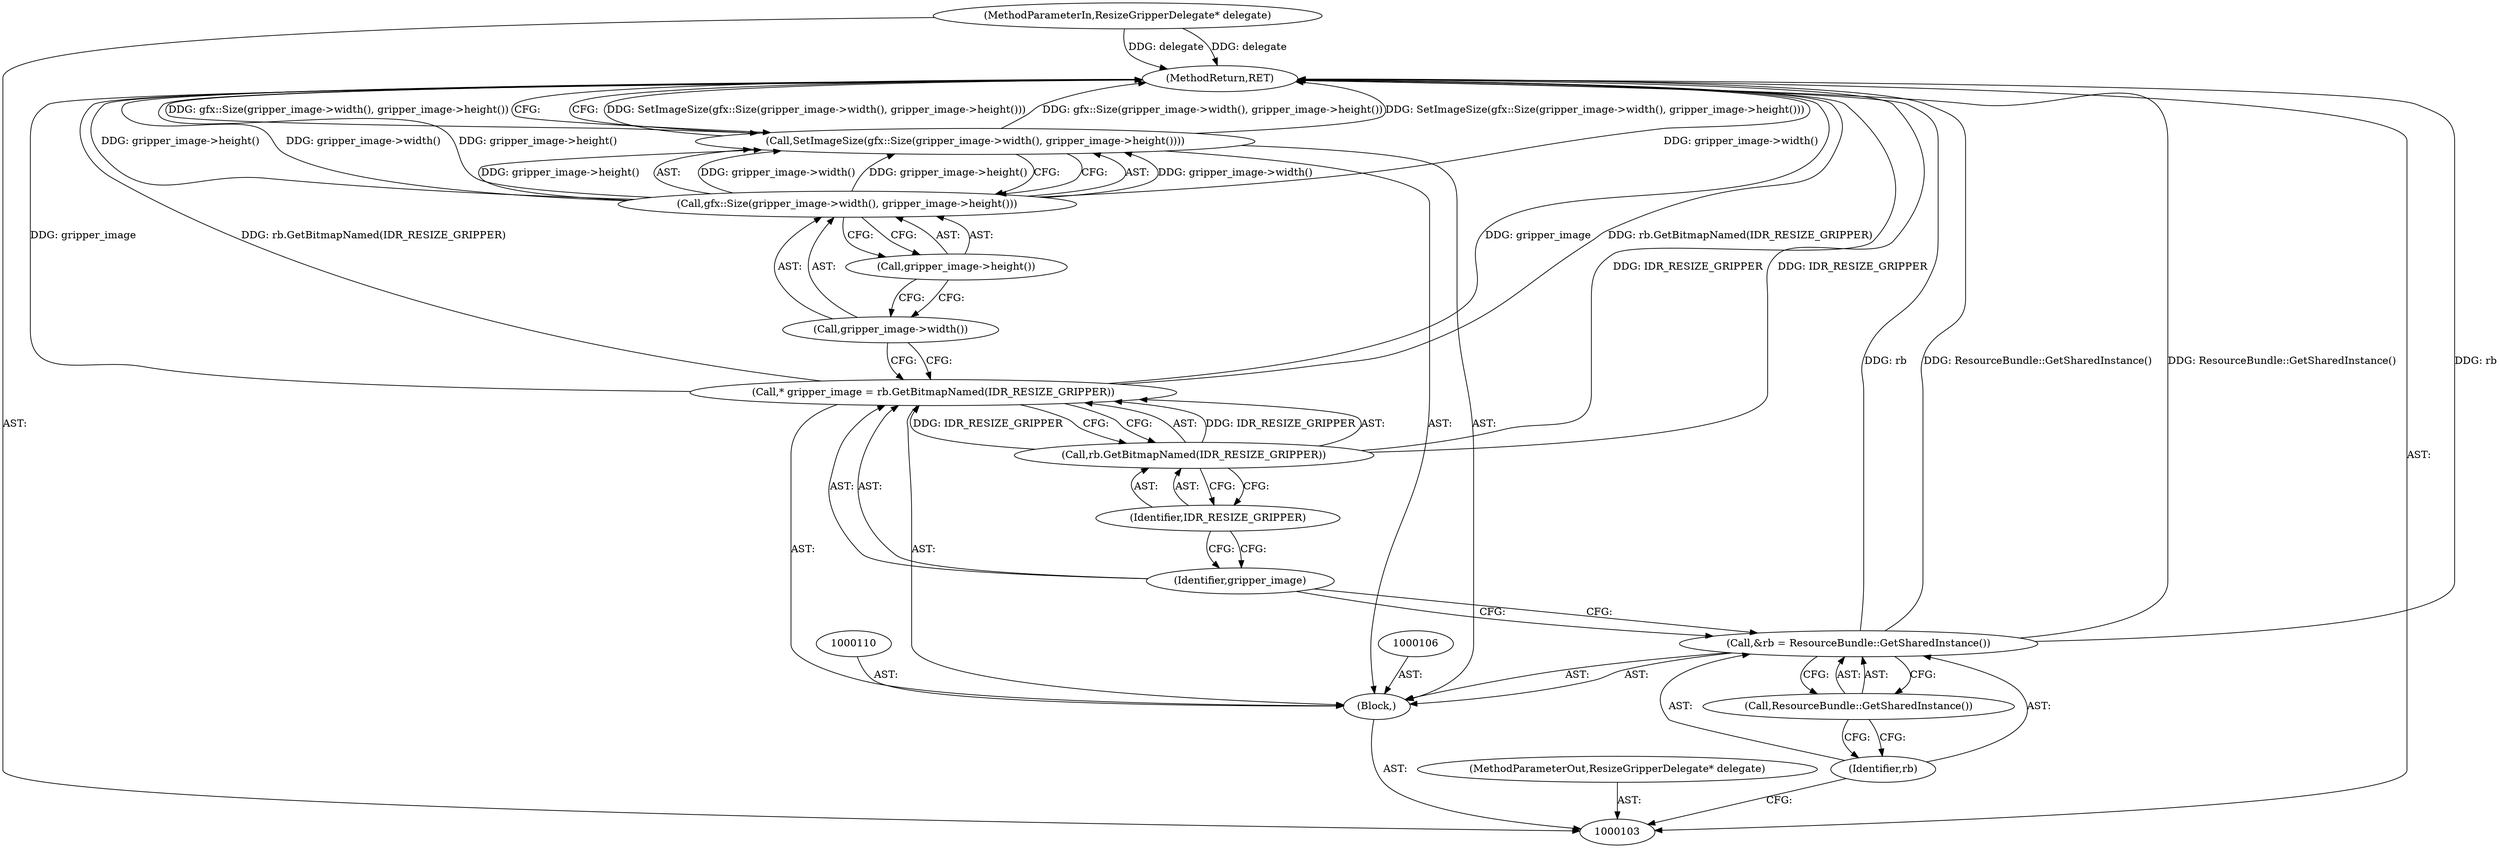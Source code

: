 digraph "0_Chrome_f7fdd2894ef51ee234882fa2457bb1f2a8895cbe_1" {
"1000119" [label="(MethodReturn,RET)"];
"1000104" [label="(MethodParameterIn,ResizeGripperDelegate* delegate)"];
"1000154" [label="(MethodParameterOut,ResizeGripperDelegate* delegate)"];
"1000116" [label="(Call,gfx::Size(gripper_image->width(), gripper_image->height()))"];
"1000115" [label="(Call,SetImageSize(gfx::Size(gripper_image->width(), gripper_image->height())))"];
"1000117" [label="(Call,gripper_image->width())"];
"1000118" [label="(Call,gripper_image->height())"];
"1000105" [label="(Block,)"];
"1000107" [label="(Call,&rb = ResourceBundle::GetSharedInstance())"];
"1000108" [label="(Identifier,rb)"];
"1000109" [label="(Call,ResourceBundle::GetSharedInstance())"];
"1000111" [label="(Call,* gripper_image = rb.GetBitmapNamed(IDR_RESIZE_GRIPPER))"];
"1000112" [label="(Identifier,gripper_image)"];
"1000113" [label="(Call,rb.GetBitmapNamed(IDR_RESIZE_GRIPPER))"];
"1000114" [label="(Identifier,IDR_RESIZE_GRIPPER)"];
"1000119" -> "1000103"  [label="AST: "];
"1000119" -> "1000115"  [label="CFG: "];
"1000116" -> "1000119"  [label="DDG: gripper_image->width()"];
"1000116" -> "1000119"  [label="DDG: gripper_image->height()"];
"1000107" -> "1000119"  [label="DDG: rb"];
"1000107" -> "1000119"  [label="DDG: ResourceBundle::GetSharedInstance()"];
"1000104" -> "1000119"  [label="DDG: delegate"];
"1000113" -> "1000119"  [label="DDG: IDR_RESIZE_GRIPPER"];
"1000115" -> "1000119"  [label="DDG: SetImageSize(gfx::Size(gripper_image->width(), gripper_image->height()))"];
"1000115" -> "1000119"  [label="DDG: gfx::Size(gripper_image->width(), gripper_image->height())"];
"1000111" -> "1000119"  [label="DDG: gripper_image"];
"1000111" -> "1000119"  [label="DDG: rb.GetBitmapNamed(IDR_RESIZE_GRIPPER)"];
"1000104" -> "1000103"  [label="AST: "];
"1000104" -> "1000119"  [label="DDG: delegate"];
"1000154" -> "1000103"  [label="AST: "];
"1000116" -> "1000115"  [label="AST: "];
"1000116" -> "1000118"  [label="CFG: "];
"1000117" -> "1000116"  [label="AST: "];
"1000118" -> "1000116"  [label="AST: "];
"1000115" -> "1000116"  [label="CFG: "];
"1000116" -> "1000119"  [label="DDG: gripper_image->width()"];
"1000116" -> "1000119"  [label="DDG: gripper_image->height()"];
"1000116" -> "1000115"  [label="DDG: gripper_image->width()"];
"1000116" -> "1000115"  [label="DDG: gripper_image->height()"];
"1000115" -> "1000105"  [label="AST: "];
"1000115" -> "1000116"  [label="CFG: "];
"1000116" -> "1000115"  [label="AST: "];
"1000119" -> "1000115"  [label="CFG: "];
"1000115" -> "1000119"  [label="DDG: SetImageSize(gfx::Size(gripper_image->width(), gripper_image->height()))"];
"1000115" -> "1000119"  [label="DDG: gfx::Size(gripper_image->width(), gripper_image->height())"];
"1000116" -> "1000115"  [label="DDG: gripper_image->width()"];
"1000116" -> "1000115"  [label="DDG: gripper_image->height()"];
"1000117" -> "1000116"  [label="AST: "];
"1000117" -> "1000111"  [label="CFG: "];
"1000118" -> "1000117"  [label="CFG: "];
"1000118" -> "1000116"  [label="AST: "];
"1000118" -> "1000117"  [label="CFG: "];
"1000116" -> "1000118"  [label="CFG: "];
"1000105" -> "1000103"  [label="AST: "];
"1000106" -> "1000105"  [label="AST: "];
"1000107" -> "1000105"  [label="AST: "];
"1000110" -> "1000105"  [label="AST: "];
"1000111" -> "1000105"  [label="AST: "];
"1000115" -> "1000105"  [label="AST: "];
"1000107" -> "1000105"  [label="AST: "];
"1000107" -> "1000109"  [label="CFG: "];
"1000108" -> "1000107"  [label="AST: "];
"1000109" -> "1000107"  [label="AST: "];
"1000112" -> "1000107"  [label="CFG: "];
"1000107" -> "1000119"  [label="DDG: rb"];
"1000107" -> "1000119"  [label="DDG: ResourceBundle::GetSharedInstance()"];
"1000108" -> "1000107"  [label="AST: "];
"1000108" -> "1000103"  [label="CFG: "];
"1000109" -> "1000108"  [label="CFG: "];
"1000109" -> "1000107"  [label="AST: "];
"1000109" -> "1000108"  [label="CFG: "];
"1000107" -> "1000109"  [label="CFG: "];
"1000111" -> "1000105"  [label="AST: "];
"1000111" -> "1000113"  [label="CFG: "];
"1000112" -> "1000111"  [label="AST: "];
"1000113" -> "1000111"  [label="AST: "];
"1000117" -> "1000111"  [label="CFG: "];
"1000111" -> "1000119"  [label="DDG: gripper_image"];
"1000111" -> "1000119"  [label="DDG: rb.GetBitmapNamed(IDR_RESIZE_GRIPPER)"];
"1000113" -> "1000111"  [label="DDG: IDR_RESIZE_GRIPPER"];
"1000112" -> "1000111"  [label="AST: "];
"1000112" -> "1000107"  [label="CFG: "];
"1000114" -> "1000112"  [label="CFG: "];
"1000113" -> "1000111"  [label="AST: "];
"1000113" -> "1000114"  [label="CFG: "];
"1000114" -> "1000113"  [label="AST: "];
"1000111" -> "1000113"  [label="CFG: "];
"1000113" -> "1000119"  [label="DDG: IDR_RESIZE_GRIPPER"];
"1000113" -> "1000111"  [label="DDG: IDR_RESIZE_GRIPPER"];
"1000114" -> "1000113"  [label="AST: "];
"1000114" -> "1000112"  [label="CFG: "];
"1000113" -> "1000114"  [label="CFG: "];
}

